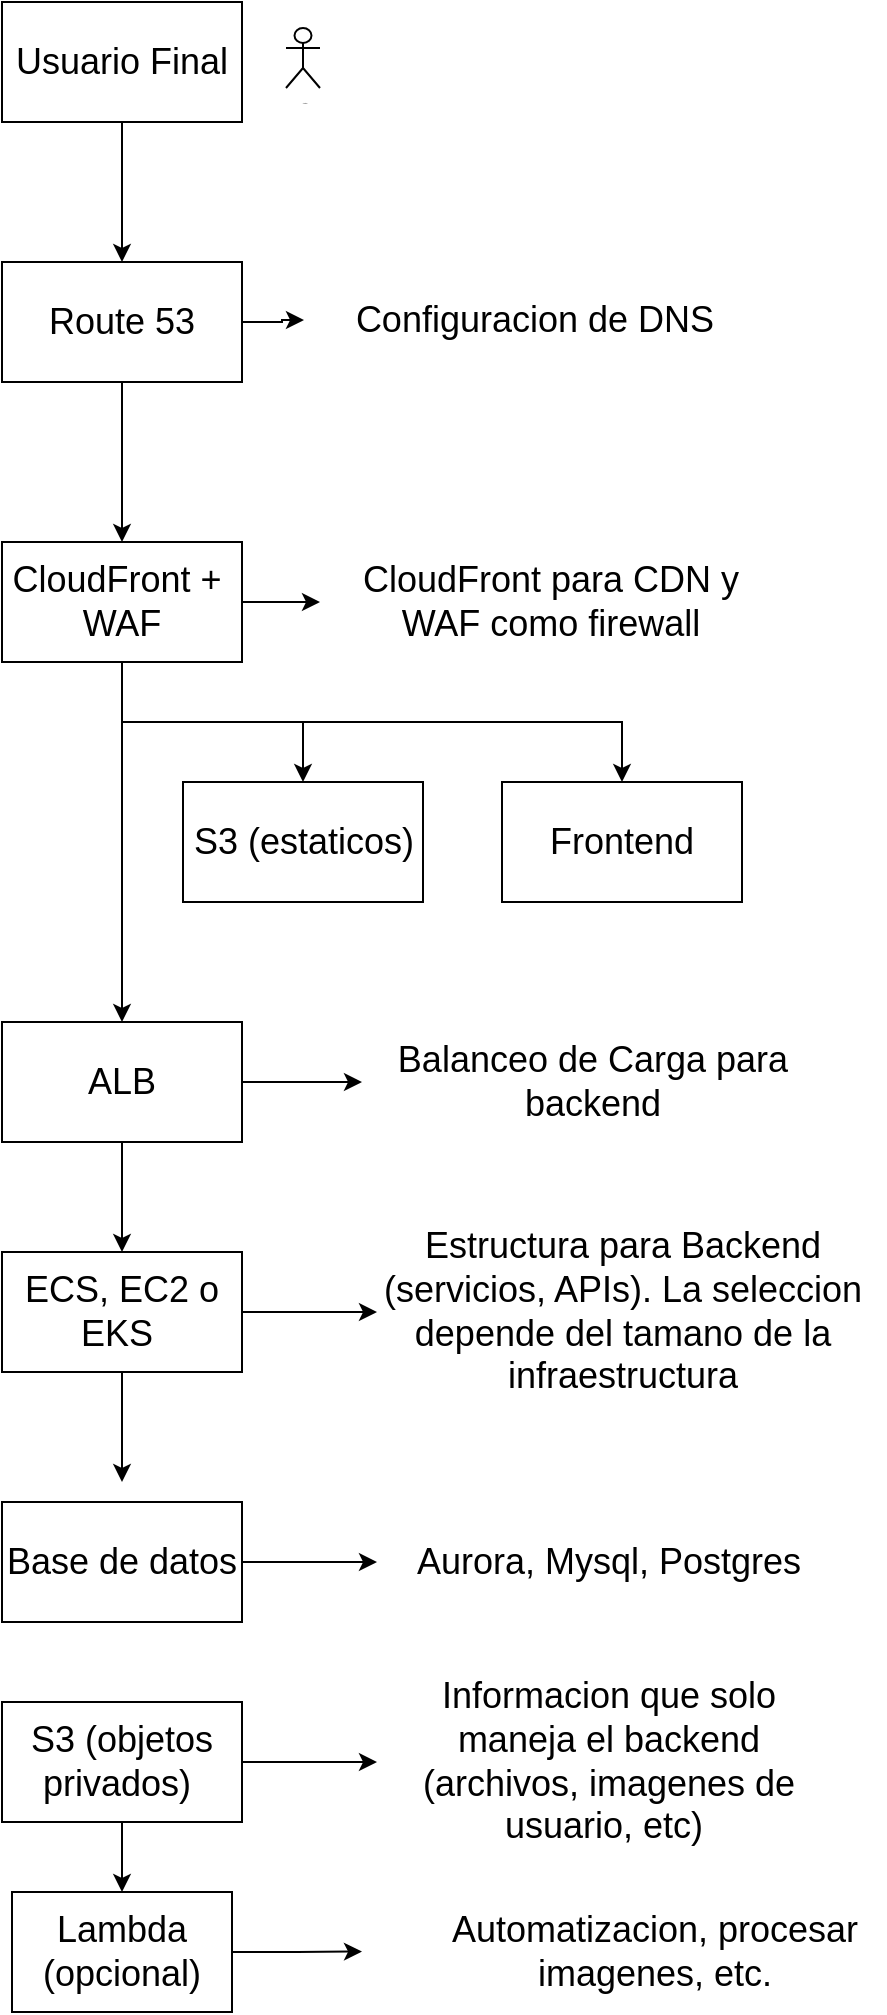 <mxfile version="28.2.3">
  <diagram name="Page-1" id="_BNeU3UzXw35crK5M0T8">
    <mxGraphModel dx="1700" dy="999" grid="1" gridSize="10" guides="1" tooltips="1" connect="1" arrows="1" fold="1" page="1" pageScale="1" pageWidth="850" pageHeight="1100" math="0" shadow="0">
      <root>
        <mxCell id="0" />
        <mxCell id="1" parent="0" />
        <mxCell id="GhcyAwUaSBHR2RqI9O9E-6" style="edgeStyle=orthogonalEdgeStyle;rounded=0;orthogonalLoop=1;jettySize=auto;html=1;exitX=0.5;exitY=1;exitDx=0;exitDy=0;entryX=0.5;entryY=0;entryDx=0;entryDy=0;" edge="1" parent="1" source="GhcyAwUaSBHR2RqI9O9E-1" target="GhcyAwUaSBHR2RqI9O9E-4">
          <mxGeometry relative="1" as="geometry" />
        </mxCell>
        <mxCell id="GhcyAwUaSBHR2RqI9O9E-1" value="&lt;font style=&quot;font-size: 18px;&quot;&gt;Usuario Final&lt;/font&gt;" style="rounded=0;whiteSpace=wrap;html=1;" vertex="1" parent="1">
          <mxGeometry x="200" y="60" width="120" height="60" as="geometry" />
        </mxCell>
        <mxCell id="GhcyAwUaSBHR2RqI9O9E-7" style="edgeStyle=orthogonalEdgeStyle;rounded=0;orthogonalLoop=1;jettySize=auto;html=1;exitX=0.5;exitY=1;exitDx=0;exitDy=0;entryX=0.5;entryY=0;entryDx=0;entryDy=0;" edge="1" parent="1" source="GhcyAwUaSBHR2RqI9O9E-4" target="GhcyAwUaSBHR2RqI9O9E-5">
          <mxGeometry relative="1" as="geometry" />
        </mxCell>
        <mxCell id="GhcyAwUaSBHR2RqI9O9E-11" style="edgeStyle=orthogonalEdgeStyle;rounded=0;orthogonalLoop=1;jettySize=auto;html=1;exitX=1;exitY=0.5;exitDx=0;exitDy=0;" edge="1" parent="1" source="GhcyAwUaSBHR2RqI9O9E-4" target="GhcyAwUaSBHR2RqI9O9E-9">
          <mxGeometry relative="1" as="geometry" />
        </mxCell>
        <mxCell id="GhcyAwUaSBHR2RqI9O9E-4" value="&lt;font style=&quot;font-size: 18px;&quot;&gt;Route 53&lt;/font&gt;" style="rounded=0;whiteSpace=wrap;html=1;" vertex="1" parent="1">
          <mxGeometry x="200" y="190" width="120" height="60" as="geometry" />
        </mxCell>
        <mxCell id="GhcyAwUaSBHR2RqI9O9E-13" style="edgeStyle=orthogonalEdgeStyle;rounded=0;orthogonalLoop=1;jettySize=auto;html=1;exitX=1;exitY=0.5;exitDx=0;exitDy=0;entryX=0;entryY=0.5;entryDx=0;entryDy=0;" edge="1" parent="1" source="GhcyAwUaSBHR2RqI9O9E-5" target="GhcyAwUaSBHR2RqI9O9E-12">
          <mxGeometry relative="1" as="geometry" />
        </mxCell>
        <mxCell id="GhcyAwUaSBHR2RqI9O9E-15" style="edgeStyle=orthogonalEdgeStyle;rounded=0;orthogonalLoop=1;jettySize=auto;html=1;exitX=0.5;exitY=1;exitDx=0;exitDy=0;" edge="1" parent="1" source="GhcyAwUaSBHR2RqI9O9E-5" target="GhcyAwUaSBHR2RqI9O9E-14">
          <mxGeometry relative="1" as="geometry" />
        </mxCell>
        <mxCell id="GhcyAwUaSBHR2RqI9O9E-17" style="edgeStyle=orthogonalEdgeStyle;rounded=0;orthogonalLoop=1;jettySize=auto;html=1;exitX=0.5;exitY=1;exitDx=0;exitDy=0;entryX=0.5;entryY=0;entryDx=0;entryDy=0;" edge="1" parent="1" source="GhcyAwUaSBHR2RqI9O9E-5" target="GhcyAwUaSBHR2RqI9O9E-16">
          <mxGeometry relative="1" as="geometry" />
        </mxCell>
        <mxCell id="GhcyAwUaSBHR2RqI9O9E-20" style="edgeStyle=orthogonalEdgeStyle;rounded=0;orthogonalLoop=1;jettySize=auto;html=1;entryX=0.5;entryY=0;entryDx=0;entryDy=0;" edge="1" parent="1" source="GhcyAwUaSBHR2RqI9O9E-5" target="GhcyAwUaSBHR2RqI9O9E-18">
          <mxGeometry relative="1" as="geometry" />
        </mxCell>
        <mxCell id="GhcyAwUaSBHR2RqI9O9E-5" value="&lt;font style=&quot;font-size: 18px;&quot;&gt;CloudFront +&amp;nbsp; WAF&lt;/font&gt;" style="rounded=0;whiteSpace=wrap;html=1;" vertex="1" parent="1">
          <mxGeometry x="200" y="330" width="120" height="60" as="geometry" />
        </mxCell>
        <mxCell id="GhcyAwUaSBHR2RqI9O9E-8" value="Actor" style="shape=umlActor;verticalLabelPosition=bottom;verticalAlign=top;html=1;outlineConnect=0;fontSize=1;" vertex="1" parent="1">
          <mxGeometry x="342" y="73" width="17" height="30" as="geometry" />
        </mxCell>
        <mxCell id="GhcyAwUaSBHR2RqI9O9E-9" value="&lt;font style=&quot;font-size: 18px;&quot;&gt;Configuracion de DNS&lt;/font&gt;" style="text;html=1;align=center;verticalAlign=middle;whiteSpace=wrap;rounded=0;" vertex="1" parent="1">
          <mxGeometry x="351" y="204" width="231" height="30" as="geometry" />
        </mxCell>
        <mxCell id="GhcyAwUaSBHR2RqI9O9E-12" value="&lt;font style=&quot;font-size: 18px;&quot;&gt;CloudFront para CDN y WAF como firewall&lt;/font&gt;" style="text;html=1;align=center;verticalAlign=middle;whiteSpace=wrap;rounded=0;" vertex="1" parent="1">
          <mxGeometry x="359" y="345" width="231" height="30" as="geometry" />
        </mxCell>
        <mxCell id="GhcyAwUaSBHR2RqI9O9E-14" value="&lt;font style=&quot;font-size: 18px;&quot;&gt;S3 (estaticos)&lt;/font&gt;" style="rounded=0;whiteSpace=wrap;html=1;" vertex="1" parent="1">
          <mxGeometry x="290.5" y="450" width="120" height="60" as="geometry" />
        </mxCell>
        <mxCell id="GhcyAwUaSBHR2RqI9O9E-16" value="&lt;font style=&quot;font-size: 18px;&quot;&gt;Frontend&lt;/font&gt;" style="rounded=0;whiteSpace=wrap;html=1;" vertex="1" parent="1">
          <mxGeometry x="450" y="450" width="120" height="60" as="geometry" />
        </mxCell>
        <mxCell id="GhcyAwUaSBHR2RqI9O9E-23" style="edgeStyle=orthogonalEdgeStyle;rounded=0;orthogonalLoop=1;jettySize=auto;html=1;exitX=1;exitY=0.5;exitDx=0;exitDy=0;entryX=0;entryY=0.5;entryDx=0;entryDy=0;" edge="1" parent="1" source="GhcyAwUaSBHR2RqI9O9E-18" target="GhcyAwUaSBHR2RqI9O9E-21">
          <mxGeometry relative="1" as="geometry" />
        </mxCell>
        <mxCell id="GhcyAwUaSBHR2RqI9O9E-25" style="edgeStyle=orthogonalEdgeStyle;rounded=0;orthogonalLoop=1;jettySize=auto;html=1;exitX=0.5;exitY=1;exitDx=0;exitDy=0;" edge="1" parent="1" source="GhcyAwUaSBHR2RqI9O9E-18" target="GhcyAwUaSBHR2RqI9O9E-24">
          <mxGeometry relative="1" as="geometry" />
        </mxCell>
        <mxCell id="GhcyAwUaSBHR2RqI9O9E-18" value="&lt;font style=&quot;font-size: 18px;&quot;&gt;ALB&lt;/font&gt;" style="rounded=0;whiteSpace=wrap;html=1;" vertex="1" parent="1">
          <mxGeometry x="200" y="570" width="120" height="60" as="geometry" />
        </mxCell>
        <mxCell id="GhcyAwUaSBHR2RqI9O9E-21" value="&lt;font style=&quot;font-size: 18px;&quot;&gt;Balanceo de Carga para backend&lt;/font&gt;" style="text;html=1;align=center;verticalAlign=middle;whiteSpace=wrap;rounded=0;" vertex="1" parent="1">
          <mxGeometry x="380" y="585" width="231" height="30" as="geometry" />
        </mxCell>
        <mxCell id="GhcyAwUaSBHR2RqI9O9E-22" style="edgeStyle=orthogonalEdgeStyle;rounded=0;orthogonalLoop=1;jettySize=auto;html=1;exitX=0.5;exitY=1;exitDx=0;exitDy=0;" edge="1" parent="1" source="GhcyAwUaSBHR2RqI9O9E-21" target="GhcyAwUaSBHR2RqI9O9E-21">
          <mxGeometry relative="1" as="geometry" />
        </mxCell>
        <mxCell id="GhcyAwUaSBHR2RqI9O9E-27" style="edgeStyle=orthogonalEdgeStyle;rounded=0;orthogonalLoop=1;jettySize=auto;html=1;exitX=1;exitY=0.5;exitDx=0;exitDy=0;" edge="1" parent="1" source="GhcyAwUaSBHR2RqI9O9E-24" target="GhcyAwUaSBHR2RqI9O9E-26">
          <mxGeometry relative="1" as="geometry" />
        </mxCell>
        <mxCell id="GhcyAwUaSBHR2RqI9O9E-30" style="edgeStyle=orthogonalEdgeStyle;rounded=0;orthogonalLoop=1;jettySize=auto;html=1;exitX=0.5;exitY=1;exitDx=0;exitDy=0;" edge="1" parent="1" source="GhcyAwUaSBHR2RqI9O9E-24">
          <mxGeometry relative="1" as="geometry">
            <mxPoint x="260" y="800" as="targetPoint" />
          </mxGeometry>
        </mxCell>
        <mxCell id="GhcyAwUaSBHR2RqI9O9E-24" value="&lt;font style=&quot;font-size: 18px;&quot;&gt;ECS, EC2 o EKS&amp;nbsp;&lt;/font&gt;" style="rounded=0;whiteSpace=wrap;html=1;" vertex="1" parent="1">
          <mxGeometry x="200" y="685" width="120" height="60" as="geometry" />
        </mxCell>
        <mxCell id="GhcyAwUaSBHR2RqI9O9E-26" value="&lt;span style=&quot;font-size: 18px;&quot;&gt;Estructura para Backend (servicios, APIs). La seleccion depende del tamano de la infraestructura&lt;/span&gt;" style="text;html=1;align=center;verticalAlign=middle;whiteSpace=wrap;rounded=0;" vertex="1" parent="1">
          <mxGeometry x="387.5" y="700" width="245" height="30" as="geometry" />
        </mxCell>
        <mxCell id="GhcyAwUaSBHR2RqI9O9E-32" style="edgeStyle=orthogonalEdgeStyle;rounded=0;orthogonalLoop=1;jettySize=auto;html=1;exitX=1;exitY=0.5;exitDx=0;exitDy=0;" edge="1" parent="1" source="GhcyAwUaSBHR2RqI9O9E-29" target="GhcyAwUaSBHR2RqI9O9E-31">
          <mxGeometry relative="1" as="geometry" />
        </mxCell>
        <mxCell id="GhcyAwUaSBHR2RqI9O9E-29" value="&lt;font style=&quot;font-size: 18px;&quot;&gt;Base de datos&lt;/font&gt;" style="rounded=0;whiteSpace=wrap;html=1;" vertex="1" parent="1">
          <mxGeometry x="200" y="810" width="120" height="60" as="geometry" />
        </mxCell>
        <mxCell id="GhcyAwUaSBHR2RqI9O9E-31" value="&lt;font style=&quot;font-size: 18px;&quot;&gt;Aurora, Mysql, Postgres&lt;/font&gt;" style="text;html=1;align=center;verticalAlign=middle;whiteSpace=wrap;rounded=0;" vertex="1" parent="1">
          <mxGeometry x="387.5" y="825" width="231" height="30" as="geometry" />
        </mxCell>
        <mxCell id="GhcyAwUaSBHR2RqI9O9E-36" style="edgeStyle=orthogonalEdgeStyle;rounded=0;orthogonalLoop=1;jettySize=auto;html=1;exitX=1;exitY=0.5;exitDx=0;exitDy=0;entryX=0;entryY=0.5;entryDx=0;entryDy=0;" edge="1" parent="1" source="GhcyAwUaSBHR2RqI9O9E-33" target="GhcyAwUaSBHR2RqI9O9E-35">
          <mxGeometry relative="1" as="geometry" />
        </mxCell>
        <mxCell id="GhcyAwUaSBHR2RqI9O9E-40" style="edgeStyle=orthogonalEdgeStyle;rounded=0;orthogonalLoop=1;jettySize=auto;html=1;exitX=0.5;exitY=1;exitDx=0;exitDy=0;entryX=0.5;entryY=0;entryDx=0;entryDy=0;" edge="1" parent="1" source="GhcyAwUaSBHR2RqI9O9E-33" target="GhcyAwUaSBHR2RqI9O9E-37">
          <mxGeometry relative="1" as="geometry" />
        </mxCell>
        <mxCell id="GhcyAwUaSBHR2RqI9O9E-33" value="&lt;div&gt;&lt;font style=&quot;font-size: 18px;&quot;&gt;S3 (objetos privados)&amp;nbsp;&lt;/font&gt;&lt;/div&gt;" style="rounded=0;whiteSpace=wrap;html=1;" vertex="1" parent="1">
          <mxGeometry x="200" y="910" width="120" height="60" as="geometry" />
        </mxCell>
        <mxCell id="GhcyAwUaSBHR2RqI9O9E-35" value="&lt;font style=&quot;font-size: 18px;&quot;&gt;Informacion que solo maneja el backend (archivos, imagenes de usuario, etc)&amp;nbsp;&lt;/font&gt;" style="text;html=1;align=center;verticalAlign=middle;whiteSpace=wrap;rounded=0;" vertex="1" parent="1">
          <mxGeometry x="387.5" y="925" width="231" height="30" as="geometry" />
        </mxCell>
        <mxCell id="GhcyAwUaSBHR2RqI9O9E-42" style="edgeStyle=orthogonalEdgeStyle;rounded=0;orthogonalLoop=1;jettySize=auto;html=1;exitX=1;exitY=0.5;exitDx=0;exitDy=0;" edge="1" parent="1" source="GhcyAwUaSBHR2RqI9O9E-37">
          <mxGeometry relative="1" as="geometry">
            <mxPoint x="380" y="1034.75" as="targetPoint" />
          </mxGeometry>
        </mxCell>
        <mxCell id="GhcyAwUaSBHR2RqI9O9E-37" value="&lt;font style=&quot;font-size: 18px;&quot;&gt;Lambda (opcional)&lt;/font&gt;" style="rounded=0;whiteSpace=wrap;html=1;" vertex="1" parent="1">
          <mxGeometry x="205" y="1005" width="110" height="60" as="geometry" />
        </mxCell>
        <mxCell id="GhcyAwUaSBHR2RqI9O9E-39" value="&lt;font style=&quot;font-size: 18px;&quot;&gt;Automatizacion, procesar imagenes, etc.&lt;/font&gt;" style="text;html=1;align=center;verticalAlign=middle;whiteSpace=wrap;rounded=0;" vertex="1" parent="1">
          <mxGeometry x="410.5" y="1020" width="231" height="30" as="geometry" />
        </mxCell>
      </root>
    </mxGraphModel>
  </diagram>
</mxfile>
